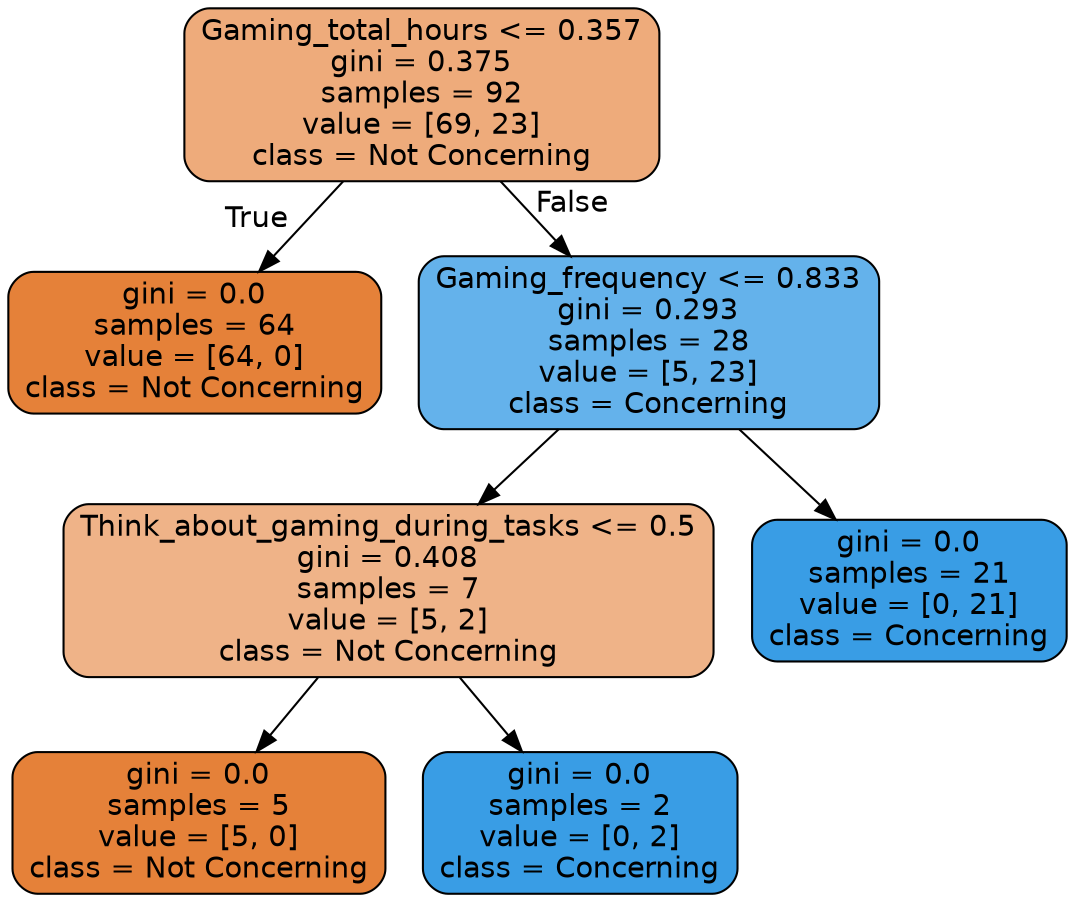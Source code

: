 digraph Tree {
node [shape=box, style="filled, rounded", color="black", fontname="helvetica"] ;
edge [fontname="helvetica"] ;
0 [label="Gaming_total_hours <= 0.357\ngini = 0.375\nsamples = 92\nvalue = [69, 23]\nclass = Not Concerning", fillcolor="#eeab7b"] ;
1 [label="gini = 0.0\nsamples = 64\nvalue = [64, 0]\nclass = Not Concerning", fillcolor="#e58139"] ;
0 -> 1 [labeldistance=2.5, labelangle=45, headlabel="True"] ;
2 [label="Gaming_frequency <= 0.833\ngini = 0.293\nsamples = 28\nvalue = [5, 23]\nclass = Concerning", fillcolor="#64b2eb"] ;
0 -> 2 [labeldistance=2.5, labelangle=-45, headlabel="False"] ;
3 [label="Think_about_gaming_during_tasks <= 0.5\ngini = 0.408\nsamples = 7\nvalue = [5, 2]\nclass = Not Concerning", fillcolor="#efb388"] ;
2 -> 3 ;
4 [label="gini = 0.0\nsamples = 5\nvalue = [5, 0]\nclass = Not Concerning", fillcolor="#e58139"] ;
3 -> 4 ;
5 [label="gini = 0.0\nsamples = 2\nvalue = [0, 2]\nclass = Concerning", fillcolor="#399de5"] ;
3 -> 5 ;
6 [label="gini = 0.0\nsamples = 21\nvalue = [0, 21]\nclass = Concerning", fillcolor="#399de5"] ;
2 -> 6 ;
}